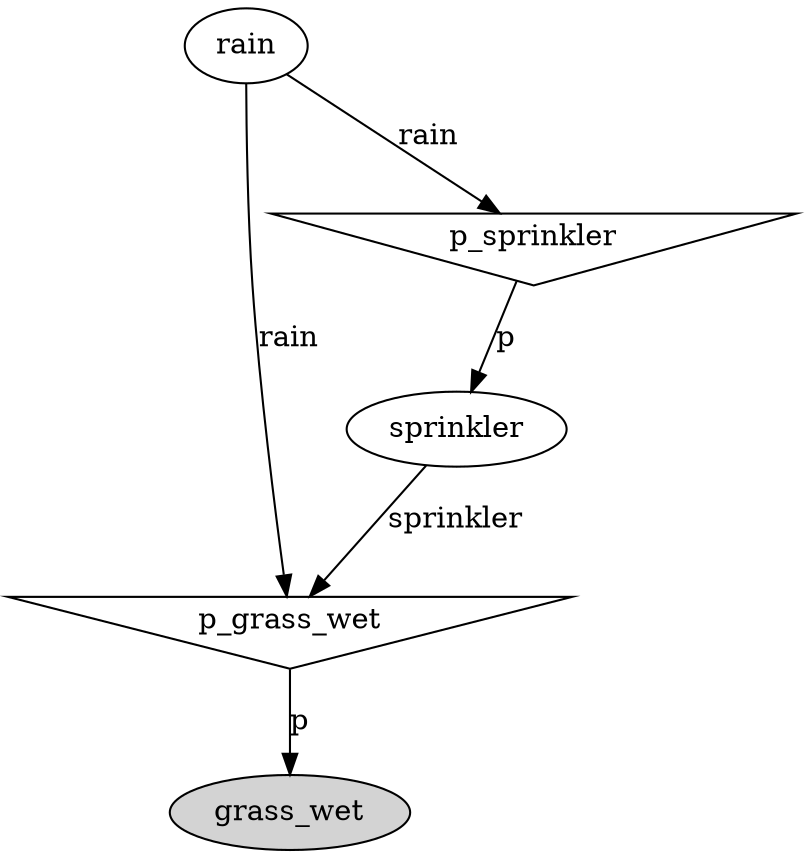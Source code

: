 digraph G {
grass_wet [style=filled];
p_grass_wet [shape=invtriangle];
p_grass_wet -> grass_wet  [label=p];
sprinkler;
sprinkler -> p_grass_wet  [label=sprinkler];
p_sprinkler [shape=invtriangle];
p_sprinkler -> sprinkler  [label=p];
rain;
rain -> p_sprinkler  [label=rain];
rain -> p_grass_wet  [label=rain];
}
